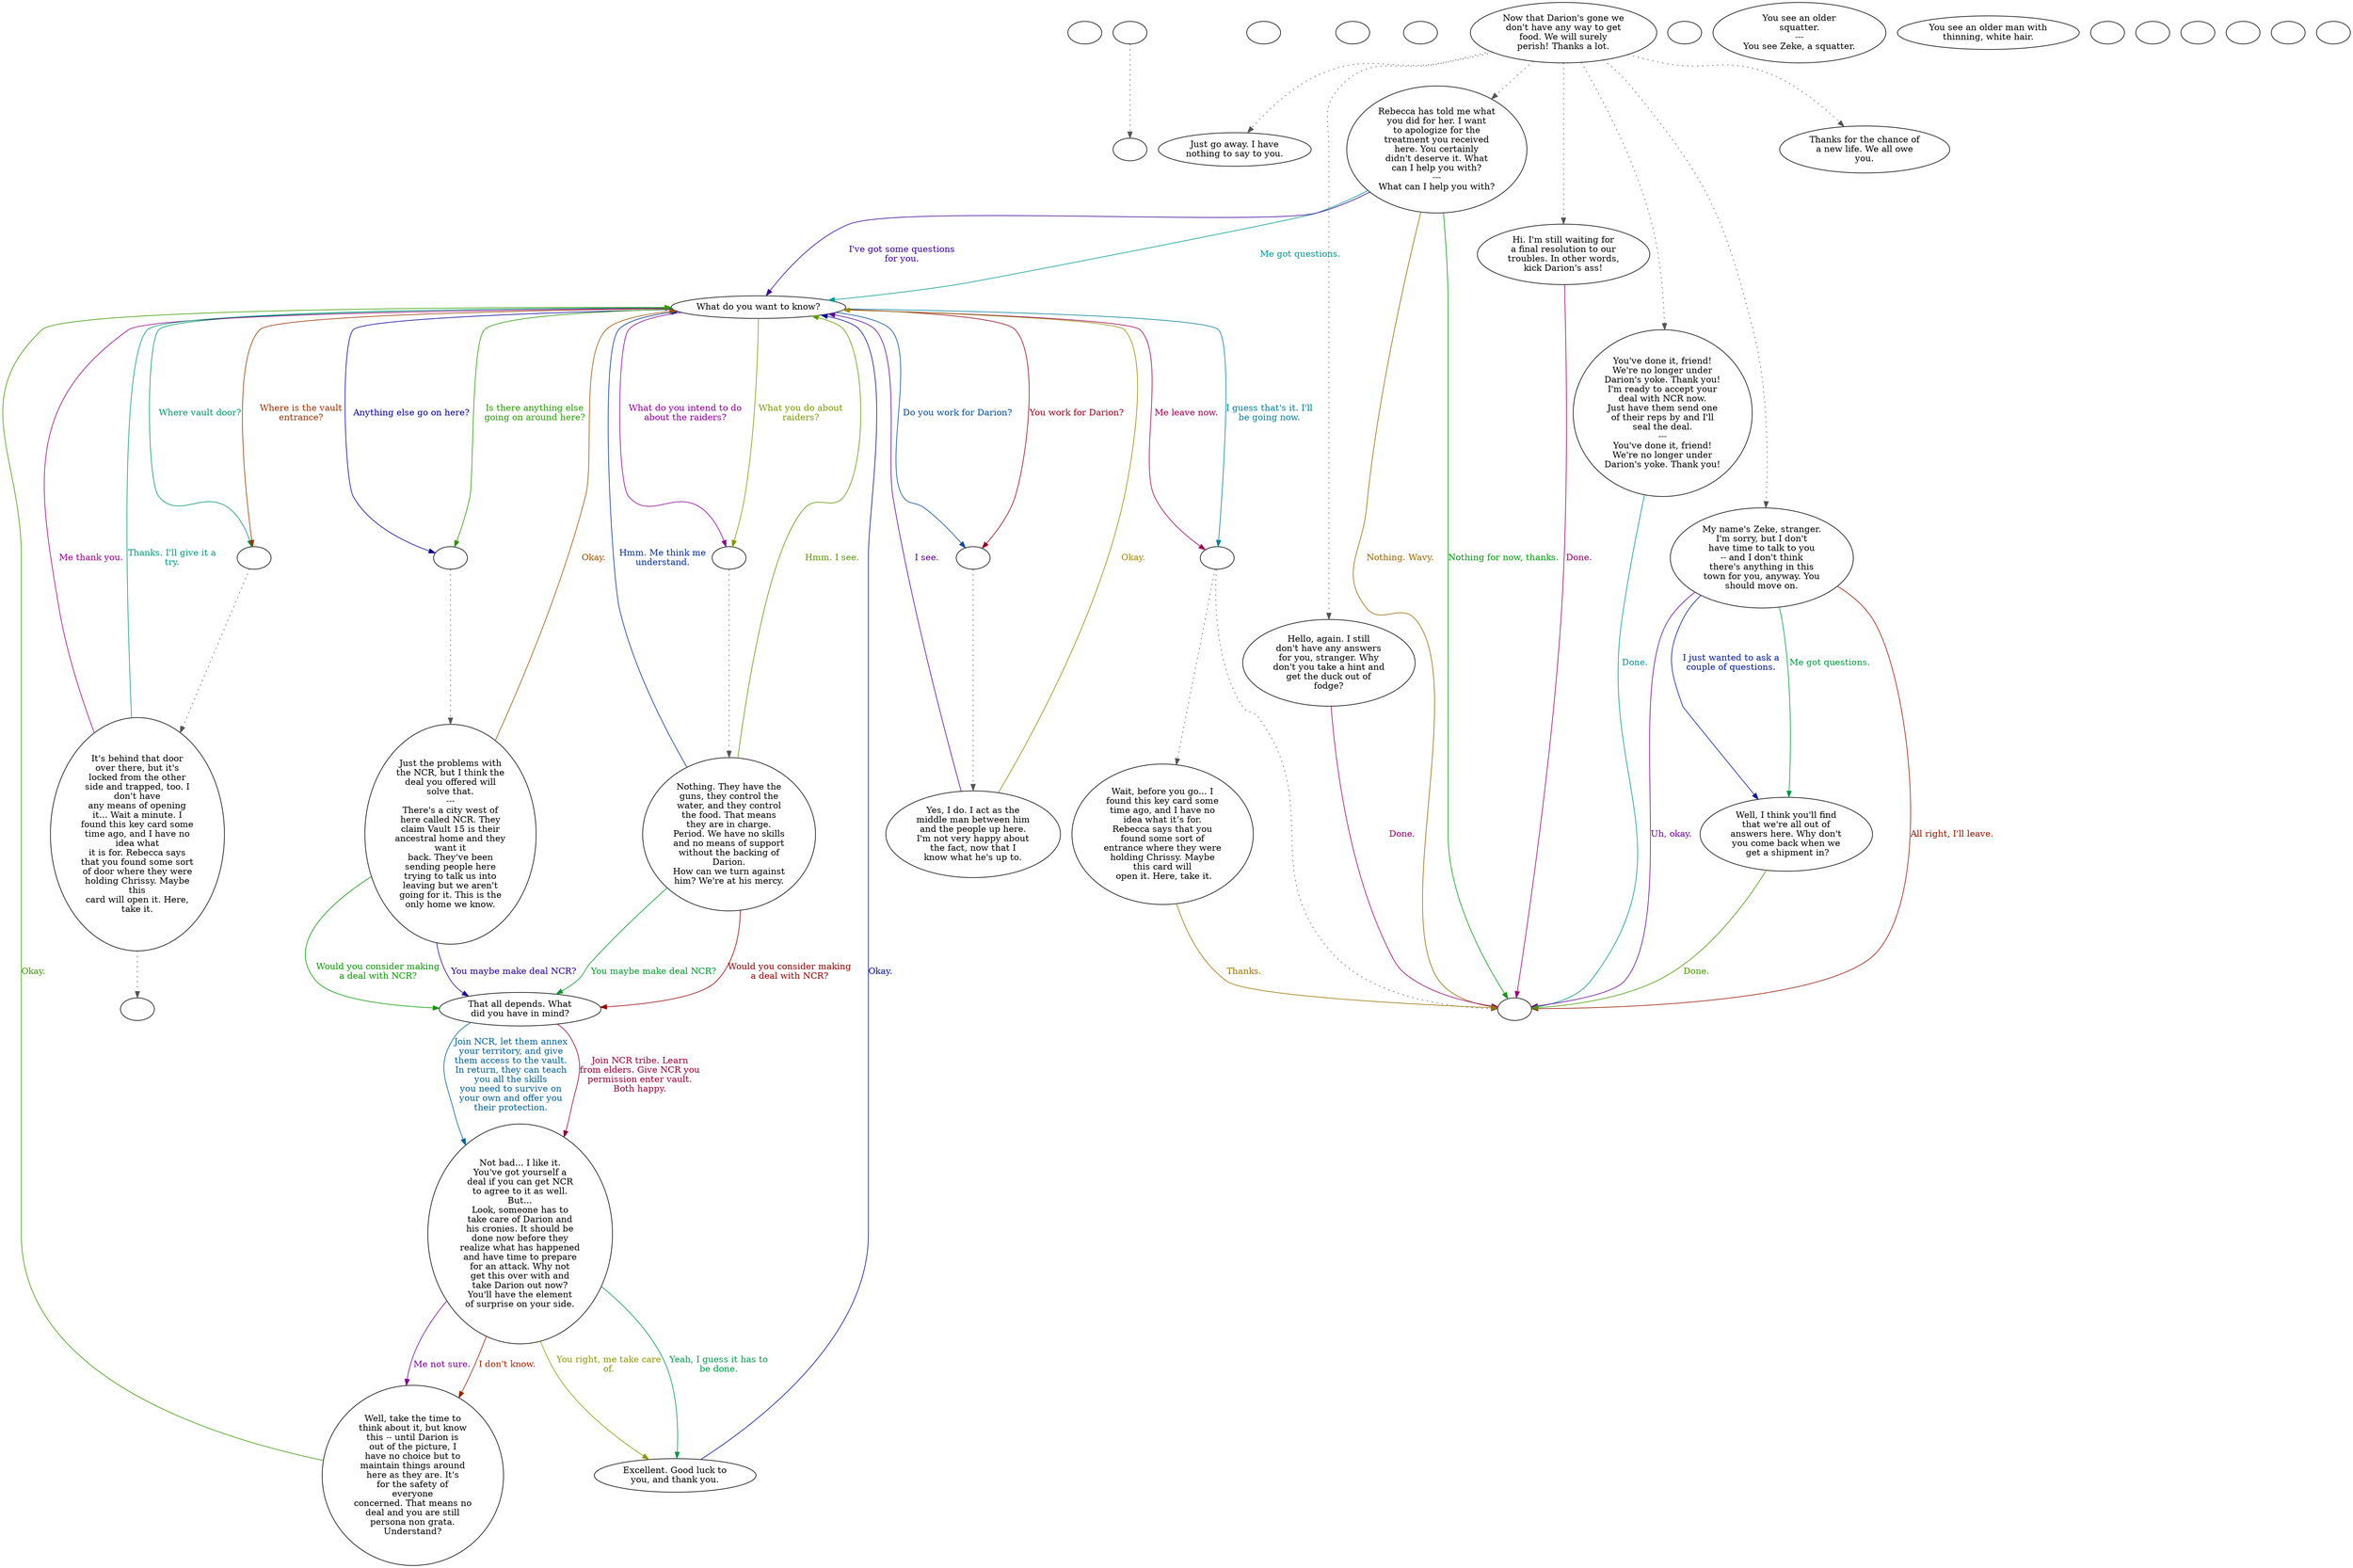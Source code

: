 digraph bczeke {
  "checkPartyMembersNearDoor" [style=filled       fillcolor="#FFFFFF"       color="#000000"]
  "checkPartyMembersNearDoor" [label=""]
  "old_pickup_p_proc" [style=filled       fillcolor="#FFFFFF"       color="#000000"]
  "old_pickup_p_proc" [label=""]
  "pickup_p_proc" [style=filled       fillcolor="#FFFFFF"       color="#000000"]
  "pickup_p_proc" -> "old_pickup_p_proc" [style=dotted color="#555555"]
  "pickup_p_proc" [label=""]
  "getTimeBit" [style=filled       fillcolor="#FFFFFF"       color="#000000"]
  "getTimeBit" [label=""]
  "start" [style=filled       fillcolor="#FFFFFF"       color="#000000"]
  "start" [label=""]
  "critter_p_proc" [style=filled       fillcolor="#FFFFFF"       color="#000000"]
  "critter_p_proc" [label=""]
  "talk_p_proc" [style=filled       fillcolor="#FFFFFF"       color="#000000"]
  "talk_p_proc" -> "Node017" [style=dotted color="#555555"]
  "talk_p_proc" -> "Node014" [style=dotted color="#555555"]
  "talk_p_proc" -> "Node015" [style=dotted color="#555555"]
  "talk_p_proc" -> "Node016" [style=dotted color="#555555"]
  "talk_p_proc" -> "Node004" [style=dotted color="#555555"]
  "talk_p_proc" -> "Node001" [style=dotted color="#555555"]
  "talk_p_proc" -> "Node003" [style=dotted color="#555555"]
  "talk_p_proc" [label="Now that Darion's gone we\ndon't have any way to get\nfood. We will surely\nperish! Thanks a lot."]
  "destroy_p_proc" [style=filled       fillcolor="#FFFFFF"       color="#000000"]
  "destroy_p_proc" [label=""]
  "look_at_p_proc" [style=filled       fillcolor="#FFFFFF"       color="#000000"]
  "look_at_p_proc" [label="You see an older\nsquatter.\n---\nYou see Zeke, a squatter."]
  "description_p_proc" [style=filled       fillcolor="#FFFFFF"       color="#000000"]
  "description_p_proc" [label="You see an older man with\nthinning, white hair."]
  "use_skill_on_p_proc" [style=filled       fillcolor="#FFFFFF"       color="#000000"]
  "use_skill_on_p_proc" [label=""]
  "damage_p_proc" [style=filled       fillcolor="#FFFFFF"       color="#000000"]
  "damage_p_proc" [label=""]
  "map_enter_p_proc" [style=filled       fillcolor="#FFFFFF"       color="#000000"]
  "map_enter_p_proc" [label=""]
  "timed_event_p_proc" [style=filled       fillcolor="#FFFFFF"       color="#000000"]
  "timed_event_p_proc" [label=""]
  "Node998" [style=filled       fillcolor="#FFFFFF"       color="#000000"]
  "Node998" [label=""]
  "Node999" [style=filled       fillcolor="#FFFFFF"       color="#000000"]
  "Node999" [label=""]
  "Node001" [style=filled       fillcolor="#FFFFFF"       color="#000000"]
  "Node001" [label="My name's Zeke, stranger.\nI'm sorry, but I don't\nhave time to talk to you\n-- and I don't think\nthere's anything in this\ntown for you, anyway. You\nshould move on."]
  "Node001" -> "Node999" [label="Uh, okay." color="#6D0099" fontcolor="#6D0099"]
  "Node001" -> "Node002" [label="Me got questions." color="#009940" fontcolor="#009940"]
  "Node001" -> "Node999" [label="All right, I'll leave." color="#991400" fontcolor="#991400"]
  "Node001" -> "Node002" [label="I just wanted to ask a\ncouple of questions." color="#001999" fontcolor="#001999"]
  "Node002" [style=filled       fillcolor="#FFFFFF"       color="#000000"]
  "Node002" [label="Well, I think you'll find\nthat we're all out of\nanswers here. Why don't\nyou come back when we\n get a shipment in?"]
  "Node002" -> "Node999" [label="Done." color="#469900" fontcolor="#469900"]
  "Node003" [style=filled       fillcolor="#FFFFFF"       color="#000000"]
  "Node003" [label="Hello, again. I still\ndon't have any answers\nfor you, stranger. Why\ndon't you take a hint and\nget the duck out of\nfodge?"]
  "Node003" -> "Node999" [label="Done." color="#990072" fontcolor="#990072"]
  "Node004" [style=filled       fillcolor="#FFFFFF"       color="#000000"]
  "Node004" [label="Rebecca has told me what\nyou did for her. I want\nto apologize for the\ntreatment you received\nhere. You certainly\ndidn't deserve it. What\ncan I help you with?\n---\nWhat can I help you with?"]
  "Node004" -> "Node005" [label="Me got questions." color="#009993" fontcolor="#009993"]
  "Node004" -> "Node999" [label="Nothing. Wavy." color="#996600" fontcolor="#996600"]
  "Node004" -> "Node005" [label="I've got some questions\nfor you." color="#3A0099" fontcolor="#3A0099"]
  "Node004" -> "Node999" [label="Nothing for now, thanks." color="#00990D" fontcolor="#00990D"]
  "Node005" [style=filled       fillcolor="#FFFFFF"       color="#000000"]
  "Node005" [label="What do you want to know?"]
  "Node005" -> "Node006a" [label="You work for Darion?" color="#990020" fontcolor="#990020"]
  "Node005" -> "Node006a" [label="Do you work for Darion?" color="#004C99" fontcolor="#004C99"]
  "Node005" -> "Node007a" [label="What you do about\nraiders?" color="#799900" fontcolor="#799900"]
  "Node005" -> "Node007a" [label="What do you intend to do\nabout the raiders?" color="#8C0099" fontcolor="#8C0099"]
  "Node005" -> "Node008a" [label="Where vault door?" color="#009960" fontcolor="#009960"]
  "Node005" -> "Node008a" [label="Where is the vault\nentrance?" color="#993300" fontcolor="#993300"]
  "Node005" -> "Node009a" [label="Anything else go on here?" color="#060099" fontcolor="#060099"]
  "Node005" -> "Node009a" [label="Is there anything else\ngoing on around here?" color="#269900" fontcolor="#269900"]
  "Node005" -> "Node999Card" [label="Me leave now." color="#990053" fontcolor="#990053"]
  "Node005" -> "Node999Card" [label="I guess that's it. I'll\nbe going now." color="#007F99" fontcolor="#007F99"]
  "Node006" [style=filled       fillcolor="#FFFFFF"       color="#000000"]
  "Node006" [label="Yes, I do. I act as the\nmiddle man between him\nand the people up here.\nI'm not very happy about\nthe fact, now that I\nknow what he's up to."]
  "Node006" -> "Node005" [label="Okay." color="#998600" fontcolor="#998600"]
  "Node006" -> "Node005" [label="I see." color="#590099" fontcolor="#590099"]
  "Node007" [style=filled       fillcolor="#FFFFFF"       color="#000000"]
  "Node007" [label="Nothing. They have the\nguns, they control the\nwater, and they control\nthe food. That means\nthey are in charge.\nPeriod. We have no skills\nand no means of support\nwithout the backing of\nDarion.\nHow can we turn against\nhim? We're at his mercy."]
  "Node007" -> "Node010" [label="You maybe make deal NCR?" color="#00992D" fontcolor="#00992D"]
  "Node007" -> "Node010" [label="Would you consider making\na deal with NCR?" color="#990000" fontcolor="#990000"]
  "Node007" -> "Node005" [label="Hmm. Me think me\nunderstand." color="#002D99" fontcolor="#002D99"]
  "Node007" -> "Node005" [label="Hmm. I see." color="#599900" fontcolor="#599900"]
  "Node008" [style=filled       fillcolor="#FFFFFF"       color="#000000"]
  "Node008" -> "giveCard" [style=dotted color="#555555"]
  "Node008" [label="It's behind that door\nover there, but it's\nlocked from the other\nside and trapped, too. I\ndon't have\nany means of opening\nit... Wait a minute. I\nfound this key card some\ntime ago, and I have no\nidea what\nit is for. Rebecca says\nthat you found some sort\nof door where they were\nholding Chrissy. Maybe\nthis\ncard will open it. Here,\ntake it."]
  "Node008" -> "Node005" [label="Me thank you." color="#990086" fontcolor="#990086"]
  "Node008" -> "Node005" [label="Thanks. I'll give it a\ntry." color="#00997F" fontcolor="#00997F"]
  "Node009" [style=filled       fillcolor="#FFFFFF"       color="#000000"]
  "Node009" [label="Just the problems with\nthe NCR, but I think the\ndeal you offered will\nsolve that.\n---\nThere's a city west of\nhere called NCR. They\nclaim Vault 15 is their\nancestral home and they\nwant it\nback. They've been\nsending people here\ntrying to talk us into\nleaving but we aren't\ngoing for it. This is the\nonly home we know."]
  "Node009" -> "Node005" [label="Okay." color="#995300" fontcolor="#995300"]
  "Node009" -> "Node010" [label="You maybe make deal NCR?" color="#260099" fontcolor="#260099"]
  "Node009" -> "Node010" [label="Would you consider making\na deal with NCR?" color="#079900" fontcolor="#079900"]
  "Node010" [style=filled       fillcolor="#FFFFFF"       color="#000000"]
  "Node010" [label="That all depends. What\ndid you have in mind?"]
  "Node010" -> "Node011" [label="Join NCR tribe. Learn\nfrom elders. Give NCR you\npermission enter vault.\nBoth happy." color="#990033" fontcolor="#990033"]
  "Node010" -> "Node011" [label="Join NCR, let them annex\nyour territory, and give\nthem access to the vault.\nIn return, they can teach\nyou all the skills\nyou need to survive on\nyour own and offer you\ntheir protection." color="#006099" fontcolor="#006099"]
  "Node011" [style=filled       fillcolor="#FFFFFF"       color="#000000"]
  "Node011" [label="Not bad... I like it.\nYou've got yourself a\ndeal if you can get NCR\nto agree to it as well.\nBut...\nLook, someone has to\ntake care of Darion and\nhis cronies. It should be\ndone now before they\nrealize what has happened\nand have time to prepare\nfor an attack. Why not\nget this over with and\ntake Darion out now?\nYou'll have the element\nof surprise on your side."]
  "Node011" -> "Node012" [label="You right, me take care\nof." color="#8C9900" fontcolor="#8C9900"]
  "Node011" -> "Node013" [label="Me not sure." color="#790099" fontcolor="#790099"]
  "Node011" -> "Node012" [label="Yeah, I guess it has to\nbe done." color="#00994C" fontcolor="#00994C"]
  "Node011" -> "Node013" [label="I don't know." color="#992000" fontcolor="#992000"]
  "Node012" [style=filled       fillcolor="#FFFFFF"       color="#000000"]
  "Node012" [label="Excellent. Good luck to\nyou, and thank you."]
  "Node012" -> "Node005" [label="Okay." color="#000D99" fontcolor="#000D99"]
  "Node013" [style=filled       fillcolor="#FFFFFF"       color="#000000"]
  "Node013" [label="Well, take the time to\nthink about it, but know\nthis -- until Darion is\nout of the picture, I\nhave no choice but to\nmaintain things around\nhere as they are. It's\nfor the safety of\neveryone\nconcerned. That means no\ndeal and you are still\npersona non grata.\nUnderstand?"]
  "Node013" -> "Node005" [label="Okay." color="#3A9900" fontcolor="#3A9900"]
  "Node014" [style=filled       fillcolor="#FFFFFF"       color="#000000"]
  "Node014" [label="Hi. I'm still waiting for\na final resolution to our\ntroubles. In other words,\nkick Darion's ass!"]
  "Node014" -> "Node999" [label="Done." color="#990066" fontcolor="#990066"]
  "Node015" [style=filled       fillcolor="#FFFFFF"       color="#000000"]
  "Node015" [label="You've done it, friend!\nWe're no longer under\nDarion's yoke. Thank you!\nI'm ready to accept your\ndeal with NCR now.\nJust have them send one\nof their reps by and I'll\nseal the deal.\n---\nYou've done it, friend!\nWe're no longer under\nDarion's yoke. Thank you!"]
  "Node015" -> "Node999" [label="Done." color="#009399" fontcolor="#009399"]
  "Node016" [style=filled       fillcolor="#FFFFFF"       color="#000000"]
  "Node016" [label="Thanks for the chance of\na new life. We all owe\nyou."]
  "Node017" [style=filled       fillcolor="#FFFFFF"       color="#000000"]
  "Node017" [label="Just go away. I have\nnothing to say to you."]
  "Node018" [style=filled       fillcolor="#FFFFFF"       color="#000000"]
  "Node018" [label="Wait, before you go... I\nfound this key card some\ntime ago, and I have no\nidea what it’s for.\nRebecca says that you\nfound some sort of\nentrance where they were\nholding Chrissy. Maybe\nthis card will\n open it. Here, take it."]
  "Node018" -> "Node999" [label="Thanks." color="#997200" fontcolor="#997200"]
  "combat_p_proc" [style=filled       fillcolor="#FFFFFF"       color="#000000"]
  "combat_p_proc" [label=""]
  "Node006a" [style=filled       fillcolor="#FFFFFF"       color="#000000"]
  "Node006a" -> "Node006" [style=dotted color="#555555"]
  "Node006a" [label=""]
  "Node007a" [style=filled       fillcolor="#FFFFFF"       color="#000000"]
  "Node007a" -> "Node007" [style=dotted color="#555555"]
  "Node007a" [label=""]
  "Node008a" [style=filled       fillcolor="#FFFFFF"       color="#000000"]
  "Node008a" -> "Node008" [style=dotted color="#555555"]
  "Node008a" [label=""]
  "Node009a" [style=filled       fillcolor="#FFFFFF"       color="#000000"]
  "Node009a" -> "Node009" [style=dotted color="#555555"]
  "Node009a" [label=""]
  "Node999Card" [style=filled       fillcolor="#FFFFFF"       color="#000000"]
  "Node999Card" -> "Node018" [style=dotted color="#555555"]
  "Node999Card" -> "Node999" [style=dotted color="#555555"]
  "Node999Card" [label=""]
  "giveCard" [style=filled       fillcolor="#FFFFFF"       color="#000000"]
  "giveCard" [label=""]
}